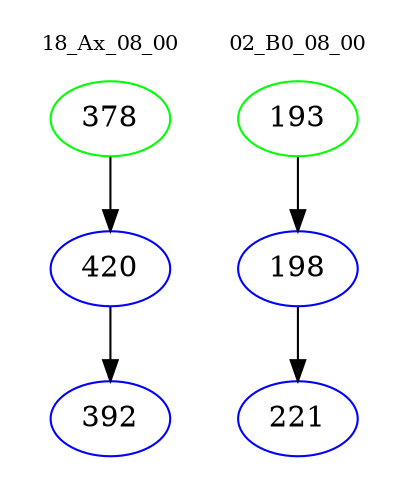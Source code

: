 digraph{
subgraph cluster_0 {
color = white
label = "18_Ax_08_00";
fontsize=10;
T0_378 [label="378", color="green"]
T0_378 -> T0_420 [color="black"]
T0_420 [label="420", color="blue"]
T0_420 -> T0_392 [color="black"]
T0_392 [label="392", color="blue"]
}
subgraph cluster_1 {
color = white
label = "02_B0_08_00";
fontsize=10;
T1_193 [label="193", color="green"]
T1_193 -> T1_198 [color="black"]
T1_198 [label="198", color="blue"]
T1_198 -> T1_221 [color="black"]
T1_221 [label="221", color="blue"]
}
}
